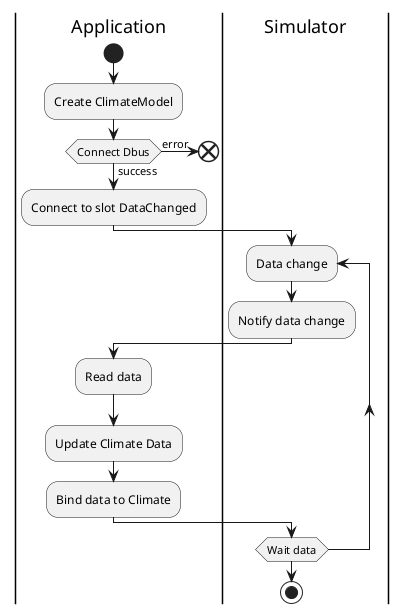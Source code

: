 @startuml
skinparam Monochrome true
|Application|
start
:Create ClimateModel;

if (Connect Dbus) then (success)
:Connect to slot DataChanged;
else (error)
end
endif

|Simulator|

repeat :Data change
:Notify data change;
|Application|
:Read data;
:Update Climate Data;
:Bind data to Climate;
|Simulator|
repeat while (Wait data)

stop

@enduml